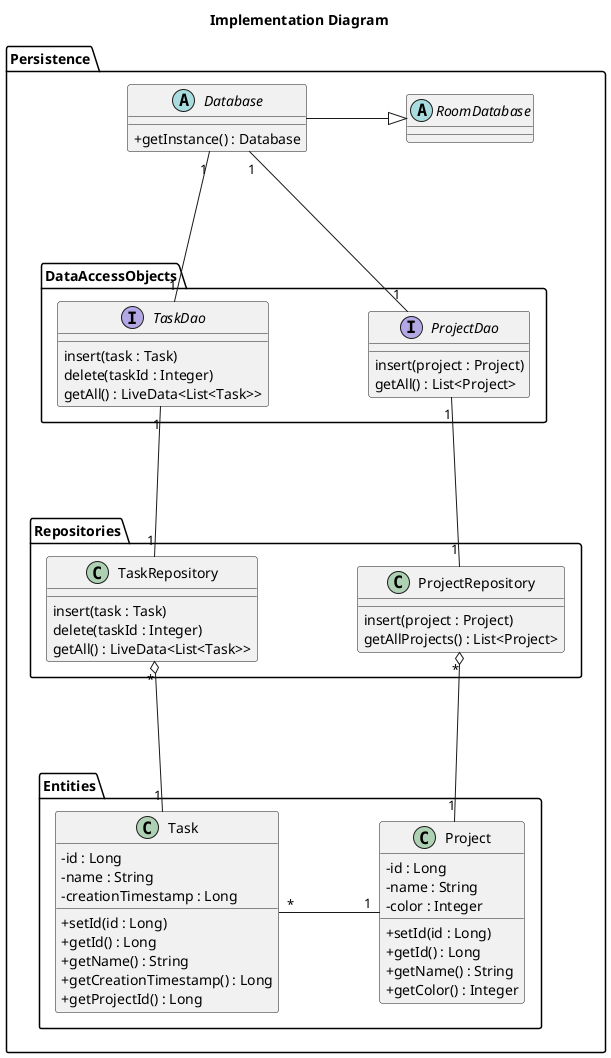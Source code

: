 @startuml

    title "Implementation Diagram"

    skinparam ranksep 150
    skinparam nodesep 100
    skinparam classAttributeIconSize 0

    package Persistence {

    package Entities{
       class Task {
            - id : Long
            - name : String
            - creationTimestamp : Long

            + setId(id : Long)
            + getId() : Long
            + getName() : String
            + getCreationTimestamp() : Long
            + getProjectId() : Long
        }

       class Project {
            - id : Long
            - name : String
            - color : Integer

            + setId(id : Long)
            + getId() : Long
            + getName() : String
            + getColor() : Integer
        }
    }

    package Repositories {
        class TaskRepository {
            insert(task : Task)
            delete(taskId : Integer)
            getAll() : LiveData<List<Task>>
        }
        class ProjectRepository {
            insert(project : Project)
            getAllProjects() : List<Project>
        }
    }

    package DataAccessObjects {
        interface TaskDao{
            insert(task : Task)
            delete(taskId : Integer)
            getAll() : LiveData<List<Task>>
        }

        interface ProjectDao{
            insert(project : Project)
            getAll() : List<Project>
        }
    }

    abstract class RoomDatabase
    abstract class Database {
        + getInstance() : Database
    }

    Task "*" - "1" Project

    Database -|> RoomDatabase

    Database "1" -- "1" TaskDao
    Database "1" -- "1" ProjectDao

    TaskDao "1" -- "1" TaskRepository
    ProjectDao "1" -- "1" ProjectRepository

    ProjectRepository "*" o-- "1" Project
    TaskRepository "*" o-- "1" Task

@enduml
